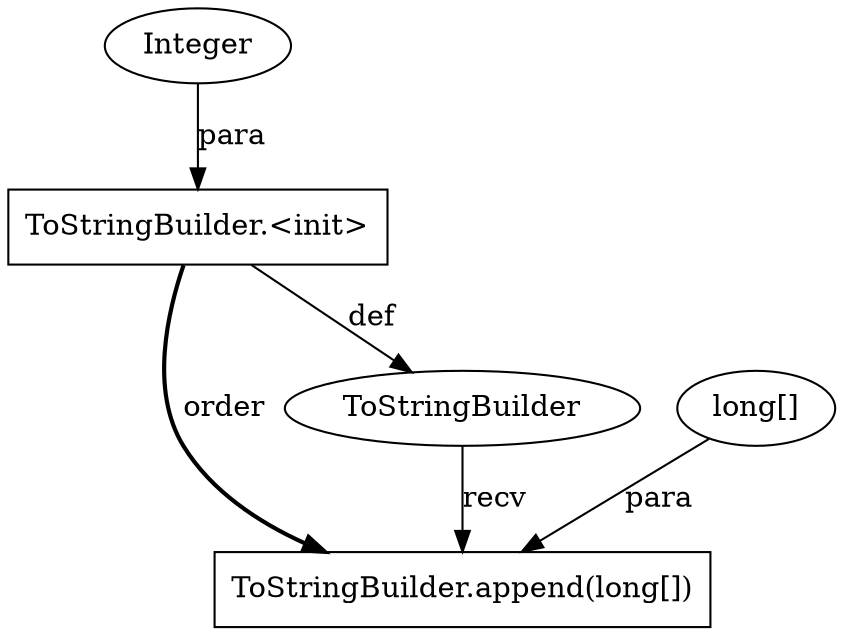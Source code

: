 digraph "AUG" {

  1 [ label="ToStringBuilder.append(long[])" shape="box" ];
  2 [ label="ToStringBuilder" shape="ellipse" ];
  3 [ label="ToStringBuilder.<init>" shape="box" ];
  4 [ label="Integer" shape="ellipse" ];
  5 [ label="long[]" shape="ellipse" ];
  3 -> 1 [ label="order" style="bold" ];
  5 -> 1 [ label="para" style="solid" ];
  2 -> 1 [ label="recv" style="solid" ];
  3 -> 2 [ label="def" style="solid" ];
  4 -> 3 [ label="para" style="solid" ];
}
